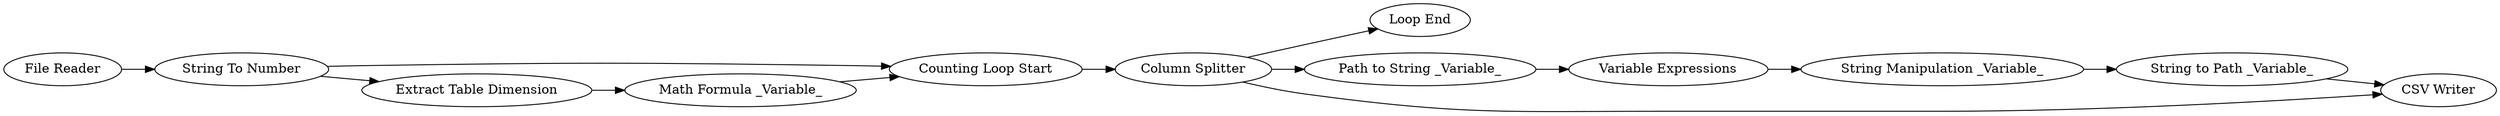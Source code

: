 digraph {
	11 -> 2
	2 -> 10
	8 -> 9
	2 -> 13
	3 -> 8
	9 -> 11
	2 -> 4
	15 -> 4
	13 -> 17
	17 -> 14
	3 -> 11
	14 -> 15
	1 -> 3
	13 [label="Path to String _Variable_"]
	1 [label="File Reader"]
	9 [label="Math Formula _Variable_"]
	11 [label="Counting Loop Start"]
	4 [label="CSV Writer"]
	8 [label="Extract Table Dimension"]
	15 [label="String to Path _Variable_"]
	14 [label="String Manipulation _Variable_"]
	17 [label="Variable Expressions"]
	3 [label="String To Number"]
	2 [label="Column Splitter"]
	10 [label="Loop End"]
	rankdir=LR
}

